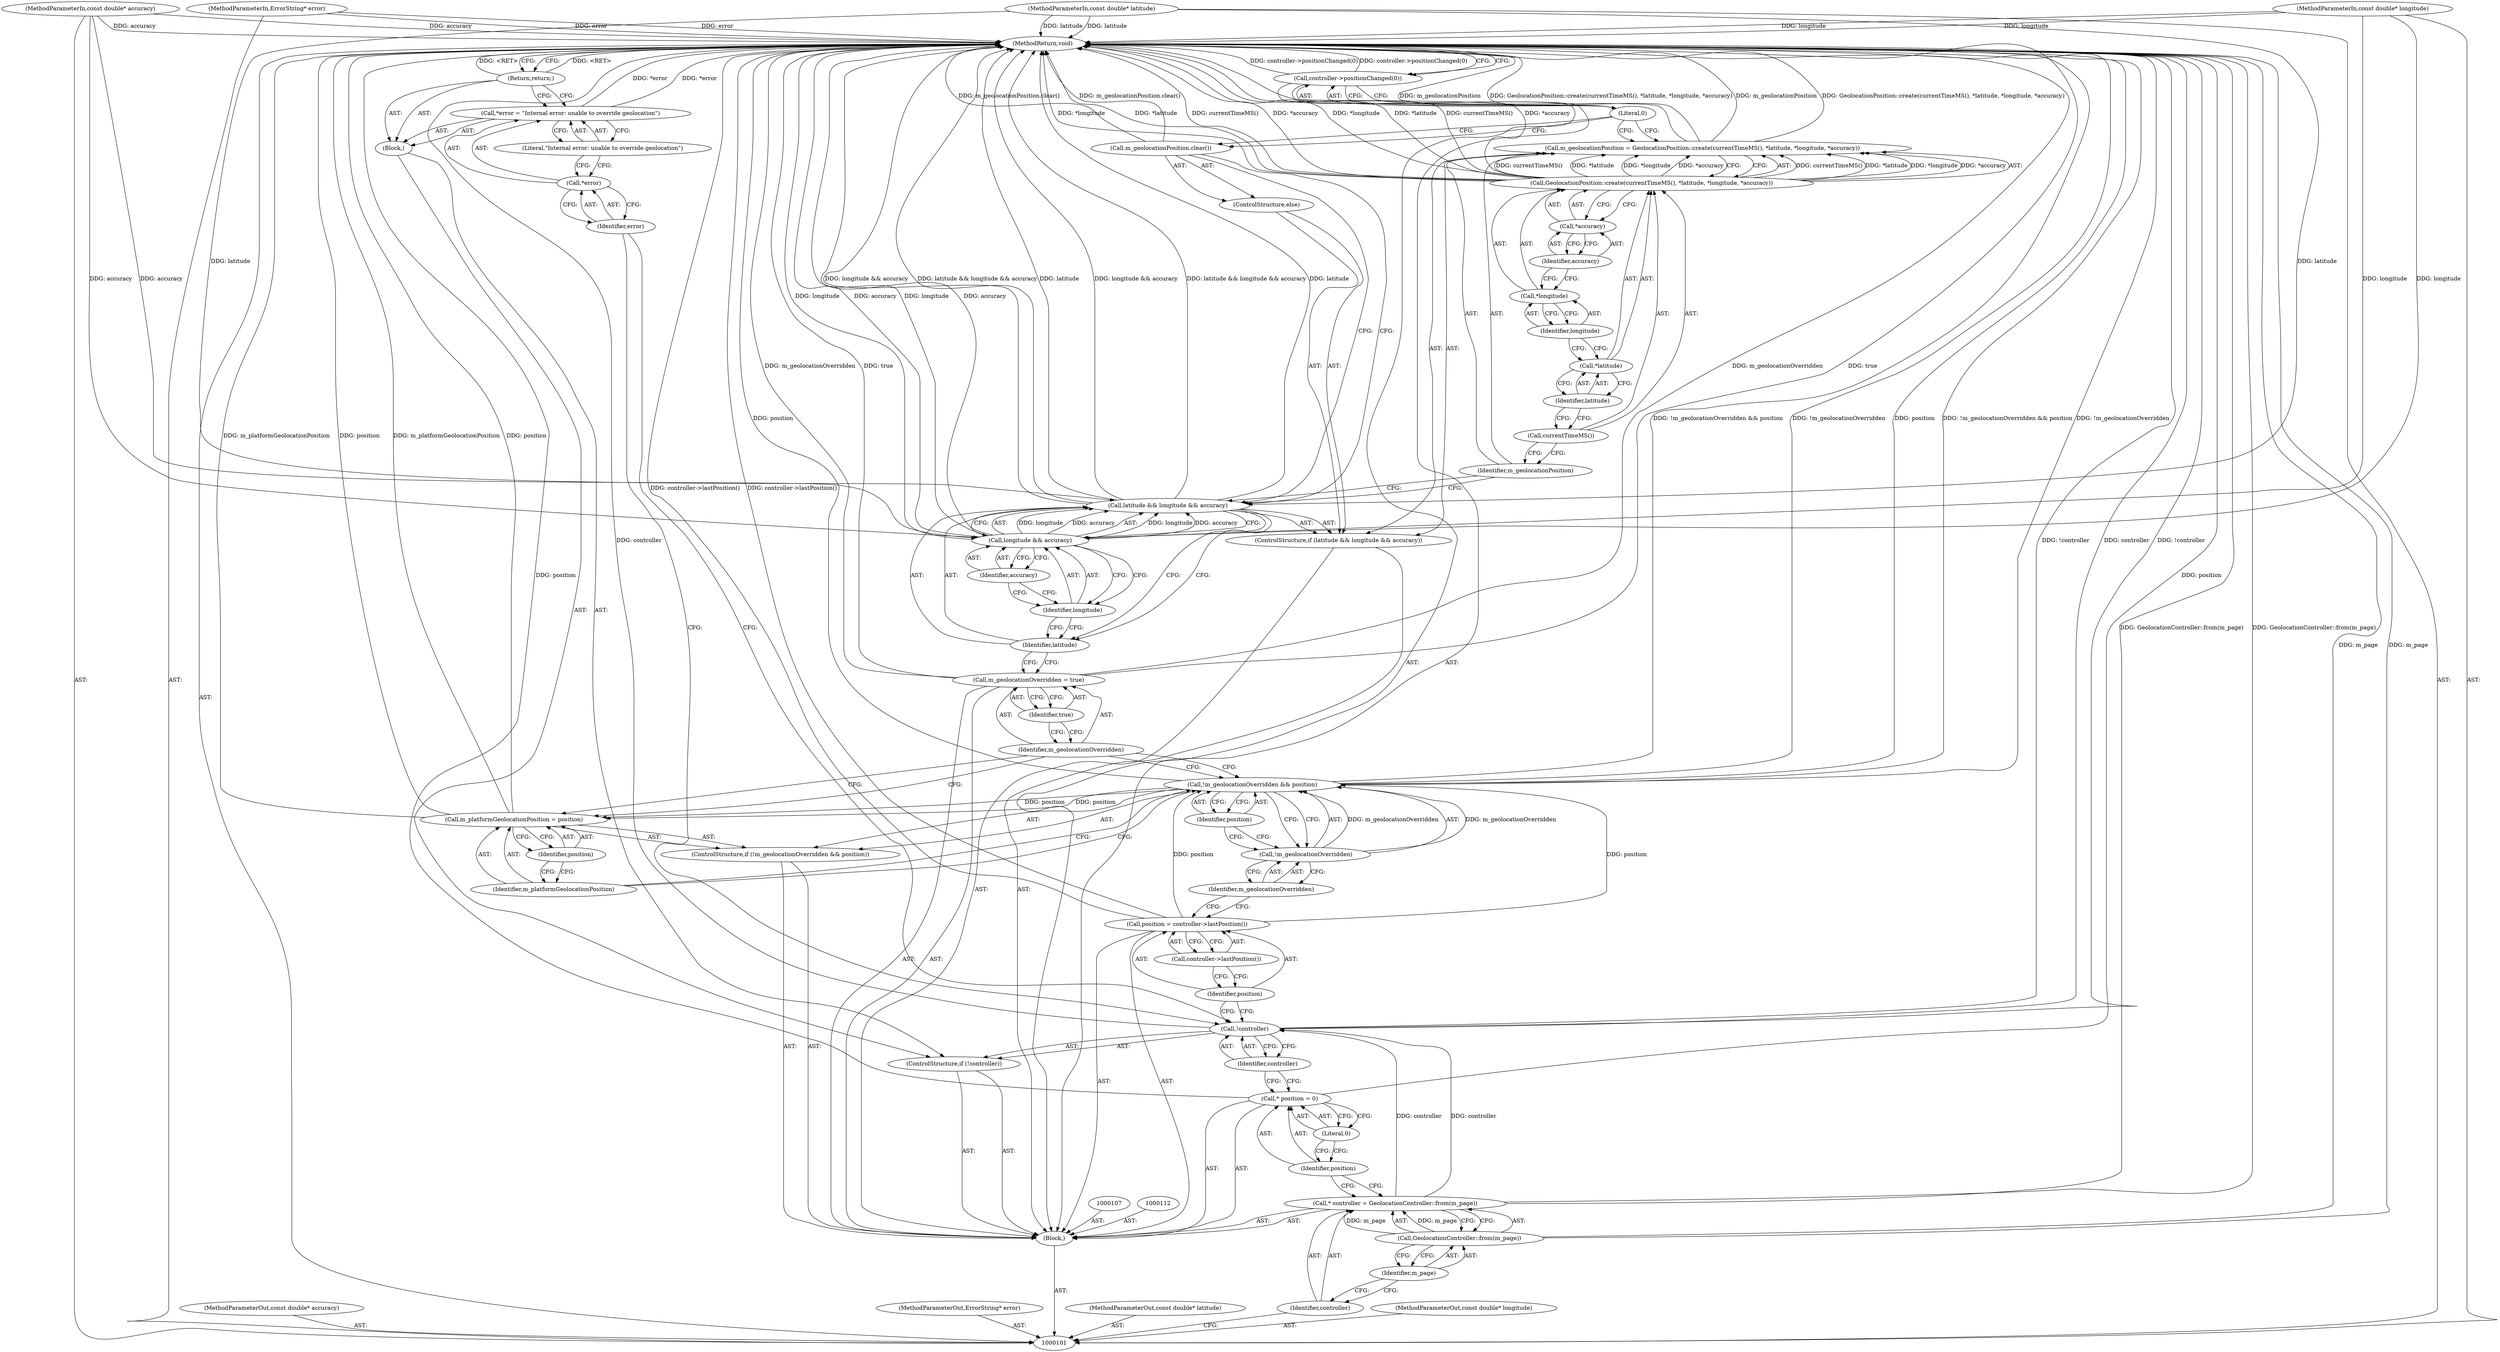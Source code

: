 digraph "0_Chrome_d4cd2b2c0953ad7e9fa988c234eb9361be80fe81_12" {
"1000159" [label="(MethodReturn,void)"];
"1000105" [label="(MethodParameterIn,const double* accuracy)"];
"1000214" [label="(MethodParameterOut,const double* accuracy)"];
"1000102" [label="(MethodParameterIn,ErrorString* error)"];
"1000211" [label="(MethodParameterOut,ErrorString* error)"];
"1000103" [label="(MethodParameterIn,const double* latitude)"];
"1000212" [label="(MethodParameterOut,const double* latitude)"];
"1000104" [label="(MethodParameterIn,const double* longitude)"];
"1000213" [label="(MethodParameterOut,const double* longitude)"];
"1000132" [label="(Identifier,position)"];
"1000128" [label="(ControlStructure,if (!m_geolocationOverridden && position))"];
"1000129" [label="(Call,!m_geolocationOverridden && position)"];
"1000130" [label="(Call,!m_geolocationOverridden)"];
"1000131" [label="(Identifier,m_geolocationOverridden)"];
"1000135" [label="(Identifier,position)"];
"1000133" [label="(Call,m_platformGeolocationPosition = position)"];
"1000134" [label="(Identifier,m_platformGeolocationPosition)"];
"1000138" [label="(Identifier,true)"];
"1000136" [label="(Call,m_geolocationOverridden = true)"];
"1000137" [label="(Identifier,m_geolocationOverridden)"];
"1000142" [label="(Call,longitude && accuracy)"];
"1000143" [label="(Identifier,longitude)"];
"1000144" [label="(Identifier,accuracy)"];
"1000139" [label="(ControlStructure,if (latitude && longitude && accuracy))"];
"1000140" [label="(Call,latitude && longitude && accuracy)"];
"1000141" [label="(Identifier,latitude)"];
"1000153" [label="(Call,*accuracy)"];
"1000154" [label="(Identifier,accuracy)"];
"1000147" [label="(Call,GeolocationPosition::create(currentTimeMS(), *latitude, *longitude, *accuracy))"];
"1000148" [label="(Call,currentTimeMS())"];
"1000149" [label="(Call,*latitude)"];
"1000150" [label="(Identifier,latitude)"];
"1000145" [label="(Call,m_geolocationPosition = GeolocationPosition::create(currentTimeMS(), *latitude, *longitude, *accuracy))"];
"1000146" [label="(Identifier,m_geolocationPosition)"];
"1000151" [label="(Call,*longitude)"];
"1000152" [label="(Identifier,longitude)"];
"1000155" [label="(ControlStructure,else)"];
"1000156" [label="(Call,m_geolocationPosition.clear())"];
"1000158" [label="(Literal,0)"];
"1000157" [label="(Call,controller->positionChanged(0))"];
"1000106" [label="(Block,)"];
"1000108" [label="(Call,* controller = GeolocationController::from(m_page))"];
"1000109" [label="(Identifier,controller)"];
"1000110" [label="(Call,GeolocationController::from(m_page))"];
"1000111" [label="(Identifier,m_page)"];
"1000113" [label="(Call,* position = 0)"];
"1000114" [label="(Identifier,position)"];
"1000115" [label="(Literal,0)"];
"1000119" [label="(Block,)"];
"1000116" [label="(ControlStructure,if (!controller))"];
"1000117" [label="(Call,!controller)"];
"1000118" [label="(Identifier,controller)"];
"1000123" [label="(Literal,\"Internal error: unable to override geolocation\")"];
"1000120" [label="(Call,*error = \"Internal error: unable to override geolocation\")"];
"1000121" [label="(Call,*error)"];
"1000122" [label="(Identifier,error)"];
"1000124" [label="(Return,return;)"];
"1000127" [label="(Call,controller->lastPosition())"];
"1000125" [label="(Call,position = controller->lastPosition())"];
"1000126" [label="(Identifier,position)"];
"1000159" -> "1000101"  [label="AST: "];
"1000159" -> "1000124"  [label="CFG: "];
"1000159" -> "1000157"  [label="CFG: "];
"1000124" -> "1000159"  [label="DDG: <RET>"];
"1000117" -> "1000159"  [label="DDG: !controller"];
"1000117" -> "1000159"  [label="DDG: controller"];
"1000129" -> "1000159"  [label="DDG: !m_geolocationOverridden"];
"1000129" -> "1000159"  [label="DDG: position"];
"1000129" -> "1000159"  [label="DDG: !m_geolocationOverridden && position"];
"1000140" -> "1000159"  [label="DDG: longitude && accuracy"];
"1000140" -> "1000159"  [label="DDG: latitude && longitude && accuracy"];
"1000140" -> "1000159"  [label="DDG: latitude"];
"1000147" -> "1000159"  [label="DDG: *longitude"];
"1000147" -> "1000159"  [label="DDG: *latitude"];
"1000147" -> "1000159"  [label="DDG: currentTimeMS()"];
"1000147" -> "1000159"  [label="DDG: *accuracy"];
"1000157" -> "1000159"  [label="DDG: controller->positionChanged(0)"];
"1000104" -> "1000159"  [label="DDG: longitude"];
"1000105" -> "1000159"  [label="DDG: accuracy"];
"1000113" -> "1000159"  [label="DDG: position"];
"1000120" -> "1000159"  [label="DDG: *error"];
"1000145" -> "1000159"  [label="DDG: m_geolocationPosition"];
"1000145" -> "1000159"  [label="DDG: GeolocationPosition::create(currentTimeMS(), *latitude, *longitude, *accuracy)"];
"1000136" -> "1000159"  [label="DDG: m_geolocationOverridden"];
"1000136" -> "1000159"  [label="DDG: true"];
"1000103" -> "1000159"  [label="DDG: latitude"];
"1000142" -> "1000159"  [label="DDG: accuracy"];
"1000142" -> "1000159"  [label="DDG: longitude"];
"1000133" -> "1000159"  [label="DDG: m_platformGeolocationPosition"];
"1000133" -> "1000159"  [label="DDG: position"];
"1000125" -> "1000159"  [label="DDG: controller->lastPosition()"];
"1000102" -> "1000159"  [label="DDG: error"];
"1000108" -> "1000159"  [label="DDG: GeolocationController::from(m_page)"];
"1000156" -> "1000159"  [label="DDG: m_geolocationPosition.clear()"];
"1000110" -> "1000159"  [label="DDG: m_page"];
"1000105" -> "1000101"  [label="AST: "];
"1000105" -> "1000159"  [label="DDG: accuracy"];
"1000105" -> "1000142"  [label="DDG: accuracy"];
"1000214" -> "1000101"  [label="AST: "];
"1000102" -> "1000101"  [label="AST: "];
"1000102" -> "1000159"  [label="DDG: error"];
"1000211" -> "1000101"  [label="AST: "];
"1000103" -> "1000101"  [label="AST: "];
"1000103" -> "1000159"  [label="DDG: latitude"];
"1000103" -> "1000140"  [label="DDG: latitude"];
"1000212" -> "1000101"  [label="AST: "];
"1000104" -> "1000101"  [label="AST: "];
"1000104" -> "1000159"  [label="DDG: longitude"];
"1000104" -> "1000142"  [label="DDG: longitude"];
"1000213" -> "1000101"  [label="AST: "];
"1000132" -> "1000129"  [label="AST: "];
"1000132" -> "1000130"  [label="CFG: "];
"1000129" -> "1000132"  [label="CFG: "];
"1000128" -> "1000106"  [label="AST: "];
"1000129" -> "1000128"  [label="AST: "];
"1000133" -> "1000128"  [label="AST: "];
"1000129" -> "1000128"  [label="AST: "];
"1000129" -> "1000130"  [label="CFG: "];
"1000129" -> "1000132"  [label="CFG: "];
"1000130" -> "1000129"  [label="AST: "];
"1000132" -> "1000129"  [label="AST: "];
"1000134" -> "1000129"  [label="CFG: "];
"1000137" -> "1000129"  [label="CFG: "];
"1000129" -> "1000159"  [label="DDG: !m_geolocationOverridden"];
"1000129" -> "1000159"  [label="DDG: position"];
"1000129" -> "1000159"  [label="DDG: !m_geolocationOverridden && position"];
"1000130" -> "1000129"  [label="DDG: m_geolocationOverridden"];
"1000125" -> "1000129"  [label="DDG: position"];
"1000129" -> "1000133"  [label="DDG: position"];
"1000130" -> "1000129"  [label="AST: "];
"1000130" -> "1000131"  [label="CFG: "];
"1000131" -> "1000130"  [label="AST: "];
"1000132" -> "1000130"  [label="CFG: "];
"1000129" -> "1000130"  [label="CFG: "];
"1000130" -> "1000129"  [label="DDG: m_geolocationOverridden"];
"1000131" -> "1000130"  [label="AST: "];
"1000131" -> "1000125"  [label="CFG: "];
"1000130" -> "1000131"  [label="CFG: "];
"1000135" -> "1000133"  [label="AST: "];
"1000135" -> "1000134"  [label="CFG: "];
"1000133" -> "1000135"  [label="CFG: "];
"1000133" -> "1000128"  [label="AST: "];
"1000133" -> "1000135"  [label="CFG: "];
"1000134" -> "1000133"  [label="AST: "];
"1000135" -> "1000133"  [label="AST: "];
"1000137" -> "1000133"  [label="CFG: "];
"1000133" -> "1000159"  [label="DDG: m_platformGeolocationPosition"];
"1000133" -> "1000159"  [label="DDG: position"];
"1000129" -> "1000133"  [label="DDG: position"];
"1000134" -> "1000133"  [label="AST: "];
"1000134" -> "1000129"  [label="CFG: "];
"1000135" -> "1000134"  [label="CFG: "];
"1000138" -> "1000136"  [label="AST: "];
"1000138" -> "1000137"  [label="CFG: "];
"1000136" -> "1000138"  [label="CFG: "];
"1000136" -> "1000106"  [label="AST: "];
"1000136" -> "1000138"  [label="CFG: "];
"1000137" -> "1000136"  [label="AST: "];
"1000138" -> "1000136"  [label="AST: "];
"1000141" -> "1000136"  [label="CFG: "];
"1000136" -> "1000159"  [label="DDG: m_geolocationOverridden"];
"1000136" -> "1000159"  [label="DDG: true"];
"1000137" -> "1000136"  [label="AST: "];
"1000137" -> "1000133"  [label="CFG: "];
"1000137" -> "1000129"  [label="CFG: "];
"1000138" -> "1000137"  [label="CFG: "];
"1000142" -> "1000140"  [label="AST: "];
"1000142" -> "1000143"  [label="CFG: "];
"1000142" -> "1000144"  [label="CFG: "];
"1000143" -> "1000142"  [label="AST: "];
"1000144" -> "1000142"  [label="AST: "];
"1000140" -> "1000142"  [label="CFG: "];
"1000142" -> "1000159"  [label="DDG: accuracy"];
"1000142" -> "1000159"  [label="DDG: longitude"];
"1000142" -> "1000140"  [label="DDG: longitude"];
"1000142" -> "1000140"  [label="DDG: accuracy"];
"1000104" -> "1000142"  [label="DDG: longitude"];
"1000105" -> "1000142"  [label="DDG: accuracy"];
"1000143" -> "1000142"  [label="AST: "];
"1000143" -> "1000141"  [label="CFG: "];
"1000144" -> "1000143"  [label="CFG: "];
"1000142" -> "1000143"  [label="CFG: "];
"1000144" -> "1000142"  [label="AST: "];
"1000144" -> "1000143"  [label="CFG: "];
"1000142" -> "1000144"  [label="CFG: "];
"1000139" -> "1000106"  [label="AST: "];
"1000140" -> "1000139"  [label="AST: "];
"1000145" -> "1000139"  [label="AST: "];
"1000155" -> "1000139"  [label="AST: "];
"1000140" -> "1000139"  [label="AST: "];
"1000140" -> "1000141"  [label="CFG: "];
"1000140" -> "1000142"  [label="CFG: "];
"1000141" -> "1000140"  [label="AST: "];
"1000142" -> "1000140"  [label="AST: "];
"1000146" -> "1000140"  [label="CFG: "];
"1000156" -> "1000140"  [label="CFG: "];
"1000140" -> "1000159"  [label="DDG: longitude && accuracy"];
"1000140" -> "1000159"  [label="DDG: latitude && longitude && accuracy"];
"1000140" -> "1000159"  [label="DDG: latitude"];
"1000103" -> "1000140"  [label="DDG: latitude"];
"1000142" -> "1000140"  [label="DDG: longitude"];
"1000142" -> "1000140"  [label="DDG: accuracy"];
"1000141" -> "1000140"  [label="AST: "];
"1000141" -> "1000136"  [label="CFG: "];
"1000143" -> "1000141"  [label="CFG: "];
"1000140" -> "1000141"  [label="CFG: "];
"1000153" -> "1000147"  [label="AST: "];
"1000153" -> "1000154"  [label="CFG: "];
"1000154" -> "1000153"  [label="AST: "];
"1000147" -> "1000153"  [label="CFG: "];
"1000154" -> "1000153"  [label="AST: "];
"1000154" -> "1000151"  [label="CFG: "];
"1000153" -> "1000154"  [label="CFG: "];
"1000147" -> "1000145"  [label="AST: "];
"1000147" -> "1000153"  [label="CFG: "];
"1000148" -> "1000147"  [label="AST: "];
"1000149" -> "1000147"  [label="AST: "];
"1000151" -> "1000147"  [label="AST: "];
"1000153" -> "1000147"  [label="AST: "];
"1000145" -> "1000147"  [label="CFG: "];
"1000147" -> "1000159"  [label="DDG: *longitude"];
"1000147" -> "1000159"  [label="DDG: *latitude"];
"1000147" -> "1000159"  [label="DDG: currentTimeMS()"];
"1000147" -> "1000159"  [label="DDG: *accuracy"];
"1000147" -> "1000145"  [label="DDG: currentTimeMS()"];
"1000147" -> "1000145"  [label="DDG: *latitude"];
"1000147" -> "1000145"  [label="DDG: *longitude"];
"1000147" -> "1000145"  [label="DDG: *accuracy"];
"1000148" -> "1000147"  [label="AST: "];
"1000148" -> "1000146"  [label="CFG: "];
"1000150" -> "1000148"  [label="CFG: "];
"1000149" -> "1000147"  [label="AST: "];
"1000149" -> "1000150"  [label="CFG: "];
"1000150" -> "1000149"  [label="AST: "];
"1000152" -> "1000149"  [label="CFG: "];
"1000150" -> "1000149"  [label="AST: "];
"1000150" -> "1000148"  [label="CFG: "];
"1000149" -> "1000150"  [label="CFG: "];
"1000145" -> "1000139"  [label="AST: "];
"1000145" -> "1000147"  [label="CFG: "];
"1000146" -> "1000145"  [label="AST: "];
"1000147" -> "1000145"  [label="AST: "];
"1000158" -> "1000145"  [label="CFG: "];
"1000145" -> "1000159"  [label="DDG: m_geolocationPosition"];
"1000145" -> "1000159"  [label="DDG: GeolocationPosition::create(currentTimeMS(), *latitude, *longitude, *accuracy)"];
"1000147" -> "1000145"  [label="DDG: currentTimeMS()"];
"1000147" -> "1000145"  [label="DDG: *latitude"];
"1000147" -> "1000145"  [label="DDG: *longitude"];
"1000147" -> "1000145"  [label="DDG: *accuracy"];
"1000146" -> "1000145"  [label="AST: "];
"1000146" -> "1000140"  [label="CFG: "];
"1000148" -> "1000146"  [label="CFG: "];
"1000151" -> "1000147"  [label="AST: "];
"1000151" -> "1000152"  [label="CFG: "];
"1000152" -> "1000151"  [label="AST: "];
"1000154" -> "1000151"  [label="CFG: "];
"1000152" -> "1000151"  [label="AST: "];
"1000152" -> "1000149"  [label="CFG: "];
"1000151" -> "1000152"  [label="CFG: "];
"1000155" -> "1000139"  [label="AST: "];
"1000156" -> "1000155"  [label="AST: "];
"1000156" -> "1000155"  [label="AST: "];
"1000156" -> "1000140"  [label="CFG: "];
"1000158" -> "1000156"  [label="CFG: "];
"1000156" -> "1000159"  [label="DDG: m_geolocationPosition.clear()"];
"1000158" -> "1000157"  [label="AST: "];
"1000158" -> "1000145"  [label="CFG: "];
"1000158" -> "1000156"  [label="CFG: "];
"1000157" -> "1000158"  [label="CFG: "];
"1000157" -> "1000106"  [label="AST: "];
"1000157" -> "1000158"  [label="CFG: "];
"1000158" -> "1000157"  [label="AST: "];
"1000159" -> "1000157"  [label="CFG: "];
"1000157" -> "1000159"  [label="DDG: controller->positionChanged(0)"];
"1000106" -> "1000101"  [label="AST: "];
"1000107" -> "1000106"  [label="AST: "];
"1000108" -> "1000106"  [label="AST: "];
"1000112" -> "1000106"  [label="AST: "];
"1000113" -> "1000106"  [label="AST: "];
"1000116" -> "1000106"  [label="AST: "];
"1000125" -> "1000106"  [label="AST: "];
"1000128" -> "1000106"  [label="AST: "];
"1000136" -> "1000106"  [label="AST: "];
"1000139" -> "1000106"  [label="AST: "];
"1000157" -> "1000106"  [label="AST: "];
"1000108" -> "1000106"  [label="AST: "];
"1000108" -> "1000110"  [label="CFG: "];
"1000109" -> "1000108"  [label="AST: "];
"1000110" -> "1000108"  [label="AST: "];
"1000114" -> "1000108"  [label="CFG: "];
"1000108" -> "1000159"  [label="DDG: GeolocationController::from(m_page)"];
"1000110" -> "1000108"  [label="DDG: m_page"];
"1000108" -> "1000117"  [label="DDG: controller"];
"1000109" -> "1000108"  [label="AST: "];
"1000109" -> "1000101"  [label="CFG: "];
"1000111" -> "1000109"  [label="CFG: "];
"1000110" -> "1000108"  [label="AST: "];
"1000110" -> "1000111"  [label="CFG: "];
"1000111" -> "1000110"  [label="AST: "];
"1000108" -> "1000110"  [label="CFG: "];
"1000110" -> "1000159"  [label="DDG: m_page"];
"1000110" -> "1000108"  [label="DDG: m_page"];
"1000111" -> "1000110"  [label="AST: "];
"1000111" -> "1000109"  [label="CFG: "];
"1000110" -> "1000111"  [label="CFG: "];
"1000113" -> "1000106"  [label="AST: "];
"1000113" -> "1000115"  [label="CFG: "];
"1000114" -> "1000113"  [label="AST: "];
"1000115" -> "1000113"  [label="AST: "];
"1000118" -> "1000113"  [label="CFG: "];
"1000113" -> "1000159"  [label="DDG: position"];
"1000114" -> "1000113"  [label="AST: "];
"1000114" -> "1000108"  [label="CFG: "];
"1000115" -> "1000114"  [label="CFG: "];
"1000115" -> "1000113"  [label="AST: "];
"1000115" -> "1000114"  [label="CFG: "];
"1000113" -> "1000115"  [label="CFG: "];
"1000119" -> "1000116"  [label="AST: "];
"1000120" -> "1000119"  [label="AST: "];
"1000124" -> "1000119"  [label="AST: "];
"1000116" -> "1000106"  [label="AST: "];
"1000117" -> "1000116"  [label="AST: "];
"1000119" -> "1000116"  [label="AST: "];
"1000117" -> "1000116"  [label="AST: "];
"1000117" -> "1000118"  [label="CFG: "];
"1000118" -> "1000117"  [label="AST: "];
"1000122" -> "1000117"  [label="CFG: "];
"1000126" -> "1000117"  [label="CFG: "];
"1000117" -> "1000159"  [label="DDG: !controller"];
"1000117" -> "1000159"  [label="DDG: controller"];
"1000108" -> "1000117"  [label="DDG: controller"];
"1000118" -> "1000117"  [label="AST: "];
"1000118" -> "1000113"  [label="CFG: "];
"1000117" -> "1000118"  [label="CFG: "];
"1000123" -> "1000120"  [label="AST: "];
"1000123" -> "1000121"  [label="CFG: "];
"1000120" -> "1000123"  [label="CFG: "];
"1000120" -> "1000119"  [label="AST: "];
"1000120" -> "1000123"  [label="CFG: "];
"1000121" -> "1000120"  [label="AST: "];
"1000123" -> "1000120"  [label="AST: "];
"1000124" -> "1000120"  [label="CFG: "];
"1000120" -> "1000159"  [label="DDG: *error"];
"1000121" -> "1000120"  [label="AST: "];
"1000121" -> "1000122"  [label="CFG: "];
"1000122" -> "1000121"  [label="AST: "];
"1000123" -> "1000121"  [label="CFG: "];
"1000122" -> "1000121"  [label="AST: "];
"1000122" -> "1000117"  [label="CFG: "];
"1000121" -> "1000122"  [label="CFG: "];
"1000124" -> "1000119"  [label="AST: "];
"1000124" -> "1000120"  [label="CFG: "];
"1000159" -> "1000124"  [label="CFG: "];
"1000124" -> "1000159"  [label="DDG: <RET>"];
"1000127" -> "1000125"  [label="AST: "];
"1000127" -> "1000126"  [label="CFG: "];
"1000125" -> "1000127"  [label="CFG: "];
"1000125" -> "1000106"  [label="AST: "];
"1000125" -> "1000127"  [label="CFG: "];
"1000126" -> "1000125"  [label="AST: "];
"1000127" -> "1000125"  [label="AST: "];
"1000131" -> "1000125"  [label="CFG: "];
"1000125" -> "1000159"  [label="DDG: controller->lastPosition()"];
"1000125" -> "1000129"  [label="DDG: position"];
"1000126" -> "1000125"  [label="AST: "];
"1000126" -> "1000117"  [label="CFG: "];
"1000127" -> "1000126"  [label="CFG: "];
}
